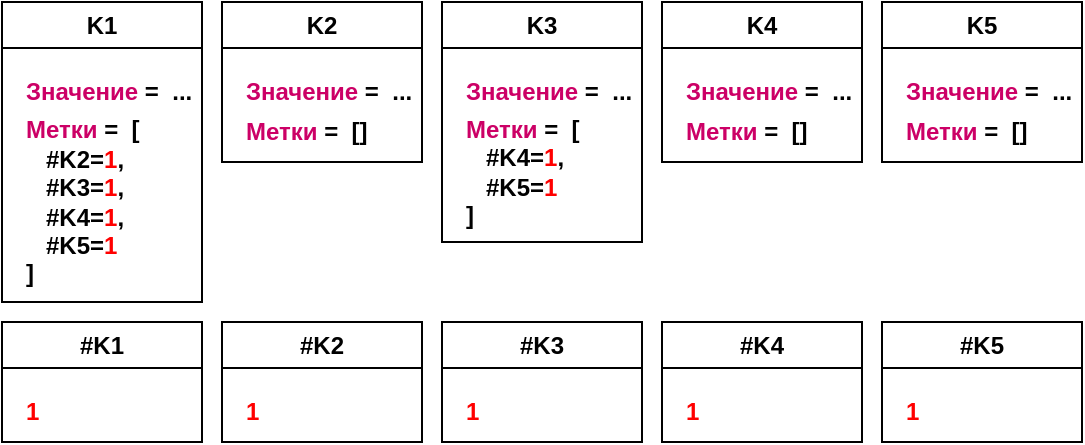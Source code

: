 <mxfile version="24.4.0" type="device">
  <diagram name="Страница — 1" id="GgVQBmn6HAZ-2be5XLY2">
    <mxGraphModel dx="1562" dy="916" grid="1" gridSize="10" guides="1" tooltips="1" connect="1" arrows="1" fold="1" page="1" pageScale="1" pageWidth="827" pageHeight="1169" math="0" shadow="0">
      <root>
        <mxCell id="0" />
        <mxCell id="1" parent="0" />
        <mxCell id="YYEzJ4jG1MICTZC7Yan9-1" value="K1" style="swimlane;whiteSpace=wrap;html=1;" vertex="1" parent="1">
          <mxGeometry x="170" y="410" width="100" height="150" as="geometry" />
        </mxCell>
        <mxCell id="YYEzJ4jG1MICTZC7Yan9-2" value="Значение&lt;font style=&quot;&quot; color=&quot;#000000&quot;&gt; =&amp;nbsp; ...&lt;/font&gt;" style="text;html=1;align=left;verticalAlign=middle;whiteSpace=wrap;rounded=0;fontStyle=1;fontColor=#CC0066;" vertex="1" parent="YYEzJ4jG1MICTZC7Yan9-1">
          <mxGeometry x="10" y="30" width="90" height="30" as="geometry" />
        </mxCell>
        <mxCell id="YYEzJ4jG1MICTZC7Yan9-3" value="Метки&lt;font style=&quot;&quot; color=&quot;#000000&quot;&gt; =&amp;nbsp; [&lt;br&gt;&amp;nbsp; &amp;nbsp;#K2=&lt;/font&gt;&lt;font color=&quot;#ff0000&quot;&gt;1&lt;/font&gt;&lt;font style=&quot;&quot; color=&quot;#000000&quot;&gt;,&lt;br&gt;&lt;/font&gt;&lt;font style=&quot;&quot; color=&quot;#000000&quot;&gt;&amp;nbsp; &amp;nbsp;#K3&lt;/font&gt;&lt;span style=&quot;color: rgb(0, 0, 0);&quot;&gt;=&lt;/span&gt;&lt;font color=&quot;#ff0000&quot;&gt;1&lt;/font&gt;&lt;font style=&quot;&quot; color=&quot;#000000&quot;&gt;,&lt;br&gt;&amp;nbsp; &amp;nbsp;#K4&lt;/font&gt;&lt;span style=&quot;color: rgb(0, 0, 0);&quot;&gt;=&lt;/span&gt;&lt;font color=&quot;#ff0000&quot;&gt;1&lt;/font&gt;&lt;font style=&quot;&quot; color=&quot;#000000&quot;&gt;,&lt;/font&gt;&lt;div&gt;&lt;font style=&quot;&quot; color=&quot;#000000&quot;&gt;&amp;nbsp; &amp;nbsp;#K5&lt;/font&gt;&lt;span style=&quot;background-color: initial;&quot;&gt;&lt;font color=&quot;#000000&quot;&gt;=&lt;/font&gt;&lt;font color=&quot;#ff0000&quot;&gt;1&lt;/font&gt;&lt;br&gt;&lt;/span&gt;&lt;span style=&quot;color: rgb(0, 0, 0); background-color: initial;&quot;&gt;]&lt;/span&gt;&lt;/div&gt;" style="text;html=1;align=left;verticalAlign=middle;whiteSpace=wrap;rounded=0;fontStyle=1;fontColor=#CC0066;" vertex="1" parent="YYEzJ4jG1MICTZC7Yan9-1">
          <mxGeometry x="10" y="50" width="90" height="100" as="geometry" />
        </mxCell>
        <mxCell id="YYEzJ4jG1MICTZC7Yan9-17" value="K2" style="swimlane;whiteSpace=wrap;html=1;" vertex="1" parent="1">
          <mxGeometry x="280" y="410" width="100" height="80" as="geometry" />
        </mxCell>
        <mxCell id="YYEzJ4jG1MICTZC7Yan9-18" value="Значение&lt;font style=&quot;&quot; color=&quot;#000000&quot;&gt; =&amp;nbsp; ...&lt;/font&gt;" style="text;html=1;align=left;verticalAlign=middle;whiteSpace=wrap;rounded=0;fontStyle=1;fontColor=#CC0066;" vertex="1" parent="YYEzJ4jG1MICTZC7Yan9-17">
          <mxGeometry x="10" y="30" width="90" height="30" as="geometry" />
        </mxCell>
        <mxCell id="YYEzJ4jG1MICTZC7Yan9-19" value="Метки&lt;font style=&quot;&quot; color=&quot;#000000&quot;&gt; =&amp;nbsp; [&lt;/font&gt;&lt;span style=&quot;background-color: initial; color: rgb(0, 0, 0);&quot;&gt;]&lt;/span&gt;" style="text;html=1;align=left;verticalAlign=middle;whiteSpace=wrap;rounded=0;fontStyle=1;fontColor=#CC0066;" vertex="1" parent="YYEzJ4jG1MICTZC7Yan9-17">
          <mxGeometry x="10" y="50" width="90" height="30" as="geometry" />
        </mxCell>
        <mxCell id="YYEzJ4jG1MICTZC7Yan9-20" value="K3" style="swimlane;whiteSpace=wrap;html=1;" vertex="1" parent="1">
          <mxGeometry x="390" y="410" width="100" height="120" as="geometry" />
        </mxCell>
        <mxCell id="YYEzJ4jG1MICTZC7Yan9-21" value="Значение&lt;font style=&quot;&quot; color=&quot;#000000&quot;&gt; =&amp;nbsp; ...&lt;/font&gt;" style="text;html=1;align=left;verticalAlign=middle;whiteSpace=wrap;rounded=0;fontStyle=1;fontColor=#CC0066;" vertex="1" parent="YYEzJ4jG1MICTZC7Yan9-20">
          <mxGeometry x="10" y="30" width="90" height="30" as="geometry" />
        </mxCell>
        <mxCell id="YYEzJ4jG1MICTZC7Yan9-22" value="Метки&lt;font style=&quot;&quot; color=&quot;#000000&quot;&gt; =&amp;nbsp; [&lt;br&gt;&lt;/font&gt;&lt;font style=&quot;&quot; color=&quot;#000000&quot;&gt;&amp;nbsp; &amp;nbsp;#K4&lt;/font&gt;&lt;span style=&quot;color: rgb(0, 0, 0);&quot;&gt;=&lt;/span&gt;&lt;font color=&quot;#ff0000&quot;&gt;1&lt;/font&gt;&lt;font style=&quot;&quot; color=&quot;#000000&quot;&gt;,&lt;/font&gt;&lt;div&gt;&lt;font style=&quot;&quot; color=&quot;#000000&quot;&gt;&amp;nbsp; &amp;nbsp;#K5&lt;/font&gt;&lt;span style=&quot;color: rgb(0, 0, 0); background-color: initial;&quot;&gt;=&lt;/span&gt;&lt;span style=&quot;background-color: initial;&quot;&gt;&lt;font color=&quot;#ff0000&quot;&gt;1&lt;/font&gt;&lt;br&gt;&lt;/span&gt;&lt;span style=&quot;color: rgb(0, 0, 0); background-color: initial;&quot;&gt;]&lt;/span&gt;&lt;/div&gt;" style="text;html=1;align=left;verticalAlign=middle;whiteSpace=wrap;rounded=0;fontStyle=1;fontColor=#CC0066;" vertex="1" parent="YYEzJ4jG1MICTZC7Yan9-20">
          <mxGeometry x="10" y="50" width="90" height="70" as="geometry" />
        </mxCell>
        <mxCell id="YYEzJ4jG1MICTZC7Yan9-23" value="K4" style="swimlane;whiteSpace=wrap;html=1;" vertex="1" parent="1">
          <mxGeometry x="500" y="410" width="100" height="80" as="geometry" />
        </mxCell>
        <mxCell id="YYEzJ4jG1MICTZC7Yan9-24" value="Значение&lt;font style=&quot;&quot; color=&quot;#000000&quot;&gt; =&amp;nbsp; ...&lt;/font&gt;" style="text;html=1;align=left;verticalAlign=middle;whiteSpace=wrap;rounded=0;fontStyle=1;fontColor=#CC0066;" vertex="1" parent="YYEzJ4jG1MICTZC7Yan9-23">
          <mxGeometry x="10" y="30" width="90" height="30" as="geometry" />
        </mxCell>
        <mxCell id="YYEzJ4jG1MICTZC7Yan9-25" value="Метки&lt;font style=&quot;&quot; color=&quot;#000000&quot;&gt; =&amp;nbsp; [&lt;/font&gt;&lt;span style=&quot;background-color: initial; color: rgb(0, 0, 0);&quot;&gt;]&lt;/span&gt;" style="text;html=1;align=left;verticalAlign=middle;whiteSpace=wrap;rounded=0;fontStyle=1;fontColor=#CC0066;" vertex="1" parent="YYEzJ4jG1MICTZC7Yan9-23">
          <mxGeometry x="10" y="50" width="90" height="30" as="geometry" />
        </mxCell>
        <mxCell id="YYEzJ4jG1MICTZC7Yan9-26" value="K5" style="swimlane;whiteSpace=wrap;html=1;" vertex="1" parent="1">
          <mxGeometry x="610" y="410" width="100" height="80" as="geometry" />
        </mxCell>
        <mxCell id="YYEzJ4jG1MICTZC7Yan9-27" value="Значение&lt;font style=&quot;&quot; color=&quot;#000000&quot;&gt; =&amp;nbsp; ...&lt;/font&gt;" style="text;html=1;align=left;verticalAlign=middle;whiteSpace=wrap;rounded=0;fontStyle=1;fontColor=#CC0066;" vertex="1" parent="YYEzJ4jG1MICTZC7Yan9-26">
          <mxGeometry x="10" y="30" width="90" height="30" as="geometry" />
        </mxCell>
        <mxCell id="YYEzJ4jG1MICTZC7Yan9-28" value="Метки&lt;font style=&quot;&quot; color=&quot;#000000&quot;&gt; =&amp;nbsp; [&lt;/font&gt;&lt;span style=&quot;background-color: initial; color: rgb(0, 0, 0);&quot;&gt;]&lt;/span&gt;" style="text;html=1;align=left;verticalAlign=middle;whiteSpace=wrap;rounded=0;fontStyle=1;fontColor=#CC0066;" vertex="1" parent="YYEzJ4jG1MICTZC7Yan9-26">
          <mxGeometry x="10" y="50" width="90" height="30" as="geometry" />
        </mxCell>
        <mxCell id="YYEzJ4jG1MICTZC7Yan9-31" value="#K1" style="swimlane;whiteSpace=wrap;html=1;" vertex="1" parent="1">
          <mxGeometry x="170" y="570" width="100" height="60" as="geometry" />
        </mxCell>
        <mxCell id="YYEzJ4jG1MICTZC7Yan9-32" value="&lt;font color=&quot;#ff0000&quot;&gt;1&lt;/font&gt;" style="text;html=1;align=left;verticalAlign=middle;whiteSpace=wrap;rounded=0;fontStyle=1;fontColor=#CC0066;" vertex="1" parent="YYEzJ4jG1MICTZC7Yan9-31">
          <mxGeometry x="10" y="30" width="80" height="30" as="geometry" />
        </mxCell>
        <mxCell id="YYEzJ4jG1MICTZC7Yan9-34" value="#K2" style="swimlane;whiteSpace=wrap;html=1;" vertex="1" parent="1">
          <mxGeometry x="280" y="570" width="100" height="60" as="geometry" />
        </mxCell>
        <mxCell id="YYEzJ4jG1MICTZC7Yan9-35" value="&lt;font color=&quot;#ff0000&quot;&gt;1&lt;/font&gt;" style="text;html=1;align=left;verticalAlign=middle;whiteSpace=wrap;rounded=0;fontStyle=1;fontColor=#CC0066;" vertex="1" parent="YYEzJ4jG1MICTZC7Yan9-34">
          <mxGeometry x="10" y="30" width="80" height="30" as="geometry" />
        </mxCell>
        <mxCell id="YYEzJ4jG1MICTZC7Yan9-36" value="#K3" style="swimlane;whiteSpace=wrap;html=1;" vertex="1" parent="1">
          <mxGeometry x="390" y="570" width="100" height="60" as="geometry" />
        </mxCell>
        <mxCell id="YYEzJ4jG1MICTZC7Yan9-37" value="&lt;font color=&quot;#ff0000&quot;&gt;1&lt;/font&gt;" style="text;html=1;align=left;verticalAlign=middle;whiteSpace=wrap;rounded=0;fontStyle=1;fontColor=#CC0066;" vertex="1" parent="YYEzJ4jG1MICTZC7Yan9-36">
          <mxGeometry x="10" y="30" width="80" height="30" as="geometry" />
        </mxCell>
        <mxCell id="YYEzJ4jG1MICTZC7Yan9-39" value="#K4" style="swimlane;whiteSpace=wrap;html=1;" vertex="1" parent="1">
          <mxGeometry x="500" y="570" width="100" height="60" as="geometry" />
        </mxCell>
        <mxCell id="YYEzJ4jG1MICTZC7Yan9-40" value="&lt;font color=&quot;#ff0000&quot;&gt;1&lt;/font&gt;" style="text;html=1;align=left;verticalAlign=middle;whiteSpace=wrap;rounded=0;fontStyle=1;fontColor=#CC0066;" vertex="1" parent="YYEzJ4jG1MICTZC7Yan9-39">
          <mxGeometry x="10" y="30" width="80" height="30" as="geometry" />
        </mxCell>
        <mxCell id="YYEzJ4jG1MICTZC7Yan9-42" value="#K5" style="swimlane;whiteSpace=wrap;html=1;" vertex="1" parent="1">
          <mxGeometry x="610" y="570" width="100" height="60" as="geometry" />
        </mxCell>
        <mxCell id="YYEzJ4jG1MICTZC7Yan9-43" value="&lt;font color=&quot;#ff0000&quot;&gt;1&lt;/font&gt;" style="text;html=1;align=left;verticalAlign=middle;whiteSpace=wrap;rounded=0;fontStyle=1;fontColor=#CC0066;" vertex="1" parent="YYEzJ4jG1MICTZC7Yan9-42">
          <mxGeometry x="10" y="30" width="80" height="30" as="geometry" />
        </mxCell>
      </root>
    </mxGraphModel>
  </diagram>
</mxfile>
